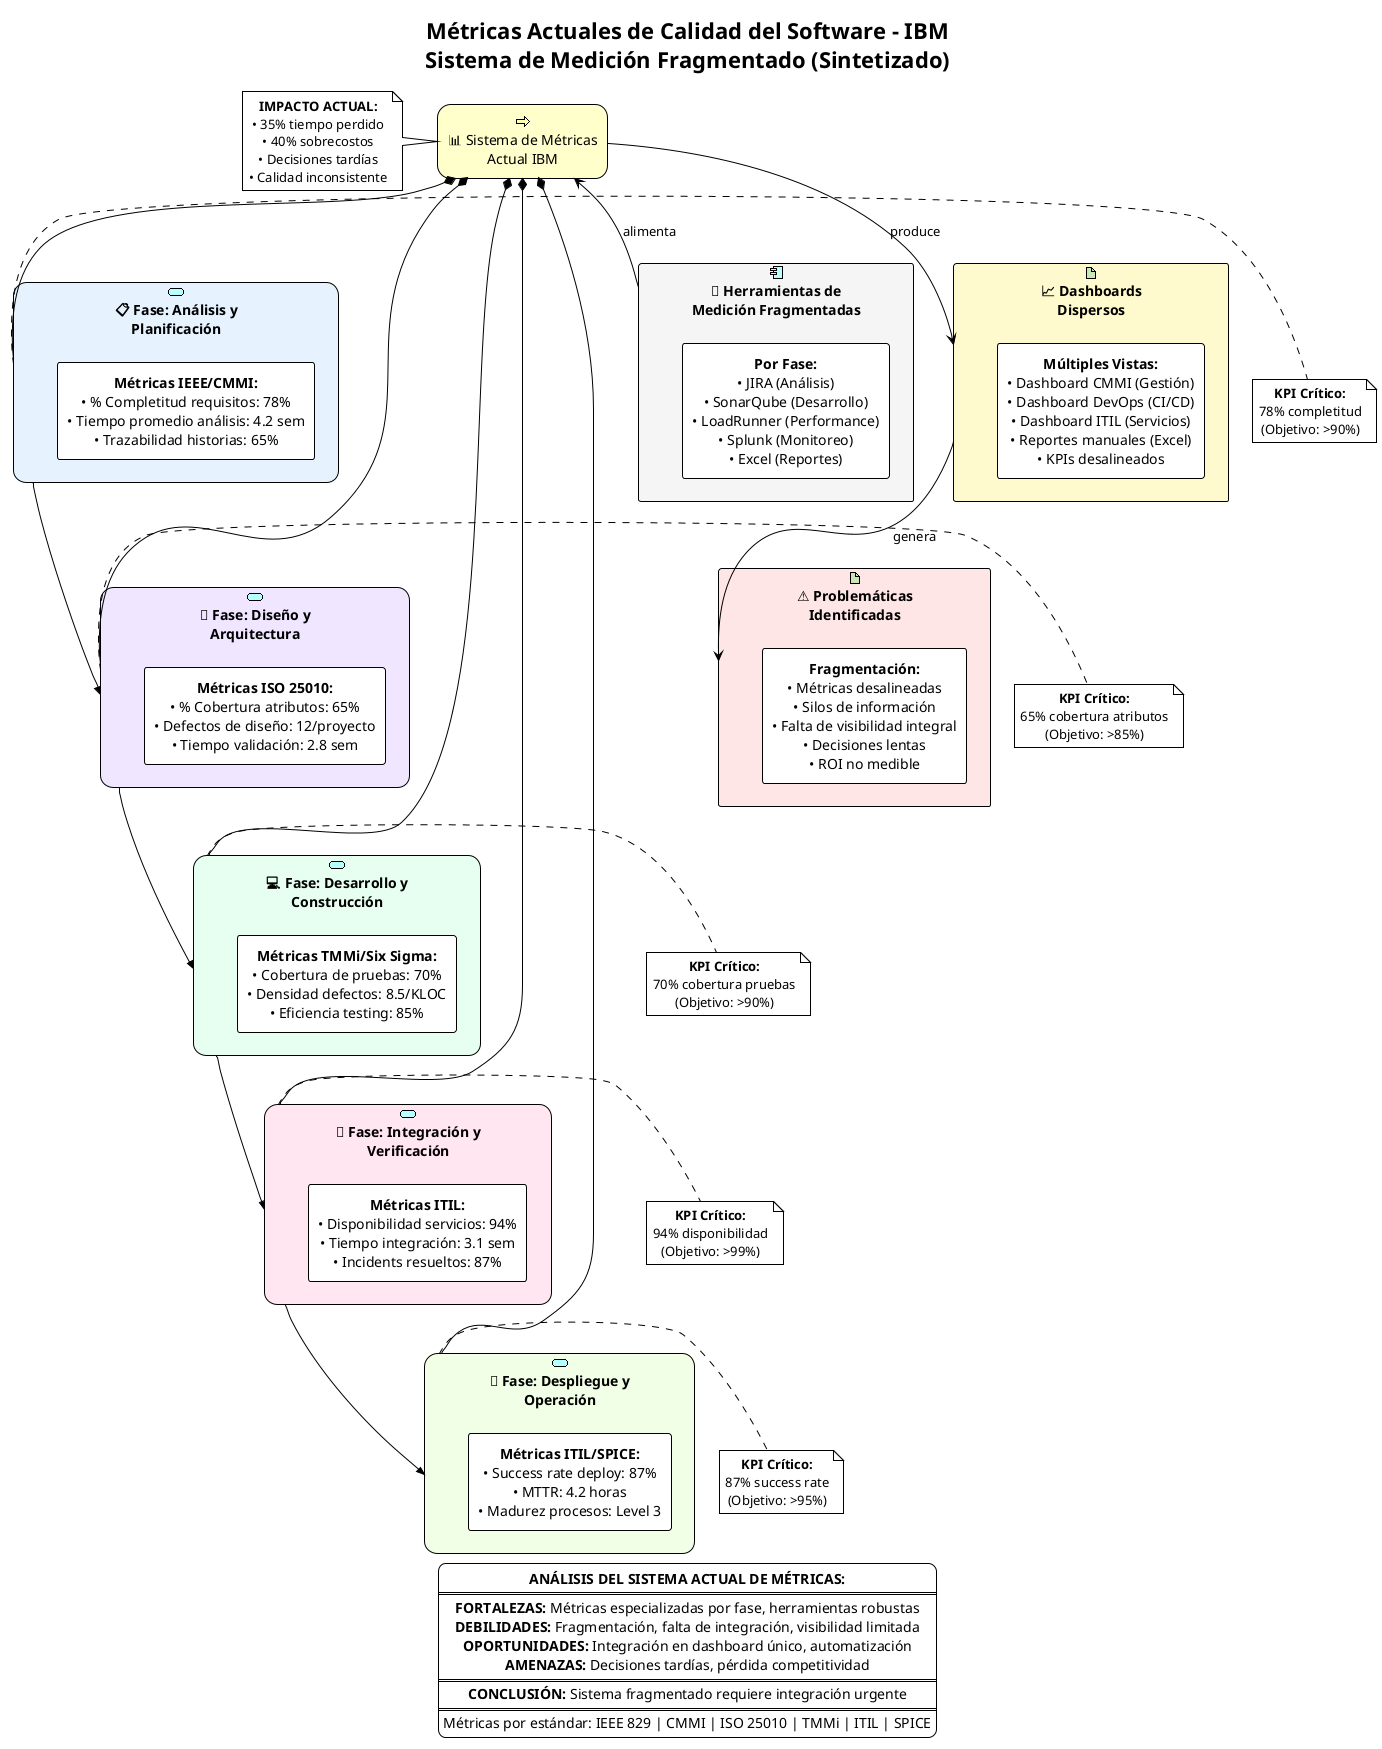@startuml Metricas_Actuales_IBM_Vertical_Sintetizado
!theme plain
title Métricas Actuales de Calidad del Software - IBM\nSistema de Medición Fragmentado (Sintetizado)

skinparam rectangle<<behavior>> {
    roundCorner 25
}

sprite $bProcess jar:archimate/business-process
sprite $aService jar:archimate/application-service
sprite $aComponent jar:archimate/application-component
sprite $tArtifact jar:archimate/technology-artifact

skinparam backgroundColor #FFFFFF
skinparam defaultTextAlignment center

' === SISTEMA DE MÉTRICAS ACTUAL ===
rectangle "📊 Sistema de Métricas\nActual IBM" as sistema_metricas <<$bProcess>><<behavior>> #Business

' === MÉTRICAS POR FASE DEL CICLO DE VIDA ===
rectangle "📋 Fase: Análisis y\nPlanificación" as fase_analisis <<$aService>><<behavior>> #E6F3FF {
    rectangle "**Métricas IEEE/CMMI:**\n• % Completitud requisitos: 78%\n• Tiempo promedio análisis: 4.2 sem\n• Trazabilidad historias: 65%" as metricas_analisis
}

rectangle "🎨 Fase: Diseño y\nArquitectura" as fase_diseno <<$aService>><<behavior>> #F0E6FF {
    rectangle "**Métricas ISO 25010:**\n• % Cobertura atributos: 65%\n• Defectos de diseño: 12/proyecto\n• Tiempo validación: 2.8 sem" as metricas_diseno
}

rectangle "💻 Fase: Desarrollo y\nConstrucción" as fase_desarrollo <<$aService>><<behavior>> #E6FFF0 {
    rectangle "**Métricas TMMi/Six Sigma:**\n• Cobertura de pruebas: 70%\n• Densidad defectos: 8.5/KLOC\n• Eficiencia testing: 85%" as metricas_desarrollo
}

rectangle "🔗 Fase: Integración y\nVerificación" as fase_integracion <<$aService>><<behavior>> #FFE6F0 {
    rectangle "**Métricas ITIL:**\n• Disponibilidad servicios: 94%\n• Tiempo integración: 3.1 sem\n• Incidents resueltos: 87%" as metricas_integracion
}

rectangle "🚀 Fase: Despliegue y\nOperación" as fase_despliegue <<$aService>><<behavior>> #F0FFE6 {
    rectangle "**Métricas ITIL/SPICE:**\n• Success rate deploy: 87%\n• MTTR: 4.2 horas\n• Madurez procesos: Level 3" as metricas_despliegue
}

' === COMPOSICIÓN VERTICAL ===
sistema_metricas *-down- fase_analisis
sistema_metricas *-down- fase_diseno
sistema_metricas *-down- fase_desarrollo
sistema_metricas *-down- fase_integracion
sistema_metricas *-down- fase_despliegue

' === FLUJO SECUENCIAL ===
fase_analisis -down->> fase_diseno
fase_diseno -down->> fase_desarrollo
fase_desarrollo -down->> fase_integracion
fase_integracion -down->> fase_despliegue

' === HERRAMIENTAS DE MEDICIÓN FRAGMENTADAS ===
rectangle "🔧 Herramientas de\nMedición Fragmentadas" as herramientas <<$aComponent>> #F5F5F5 {
    rectangle "**Por Fase:**\n• JIRA (Análisis)\n• SonarQube (Desarrollo)\n• LoadRunner (Performance)\n• Splunk (Monitoreo)\n• Excel (Reportes)" as tools_fragmentadas
}

herramientas -up-> sistema_metricas : "alimenta"

' === DASHBOARDS DISPERSOS ===
rectangle "📈 Dashboards\nDispersos" as dashboards <<$tArtifact>> #FFFACD {
    rectangle "**Múltiples Vistas:**\n• Dashboard CMMI (Gestión)\n• Dashboard DevOps (CI/CD)\n• Dashboard ITIL (Servicios)\n• Reportes manuales (Excel)\n• KPIs desalineados" as dash_fragmentados
}

sistema_metricas -down-> dashboards : "produce"

' === PROBLEMÁTICAS DE LAS MÉTRICAS ===
rectangle "⚠️ Problemáticas\nIdentificadas" as problemas <<$tArtifact>> #FFE6E6 {
    rectangle "**Fragmentación:**\n• Métricas desalineadas\n• Silos de información\n• Falta de visibilidad integral\n• Decisiones lentas\n• ROI no medible" as problemas_metricas
}

dashboards -down-> problemas : "genera"

' === MÉTRICAS CLAVE ACTUALES ===
note right of fase_analisis : **KPI Crítico:**\n78% completitud\n(Objetivo: >90%)

note right of fase_diseno : **KPI Crítico:**\n65% cobertura atributos\n(Objetivo: >85%)

note right of fase_desarrollo : **KPI Crítico:**\n70% cobertura pruebas\n(Objetivo: >90%)

note right of fase_integracion : **KPI Crítico:**\n94% disponibilidad\n(Objetivo: >99%)

note right of fase_despliegue : **KPI Crítico:**\n87% success rate\n(Objetivo: >95%)

' === IMPACTO EN EL NEGOCIO ===
note left of sistema_metricas : **IMPACTO ACTUAL:**\n• 35% tiempo perdido\n• 40% sobrecostos\n• Decisiones tardías\n• Calidad inconsistente

legend bottom
**ANÁLISIS DEL SISTEMA ACTUAL DE MÉTRICAS:**
====
**FORTALEZAS:** Métricas especializadas por fase, herramientas robustas
**DEBILIDADES:** Fragmentación, falta de integración, visibilidad limitada
**OPORTUNIDADES:** Integración en dashboard único, automatización
**AMENAZAS:** Decisiones tardías, pérdida competitividad
====
**CONCLUSIÓN:** Sistema fragmentado requiere integración urgente
====
Métricas por estándar: IEEE 829 | CMMI | ISO 25010 | TMMi | ITIL | SPICE
endlegend

@enduml
